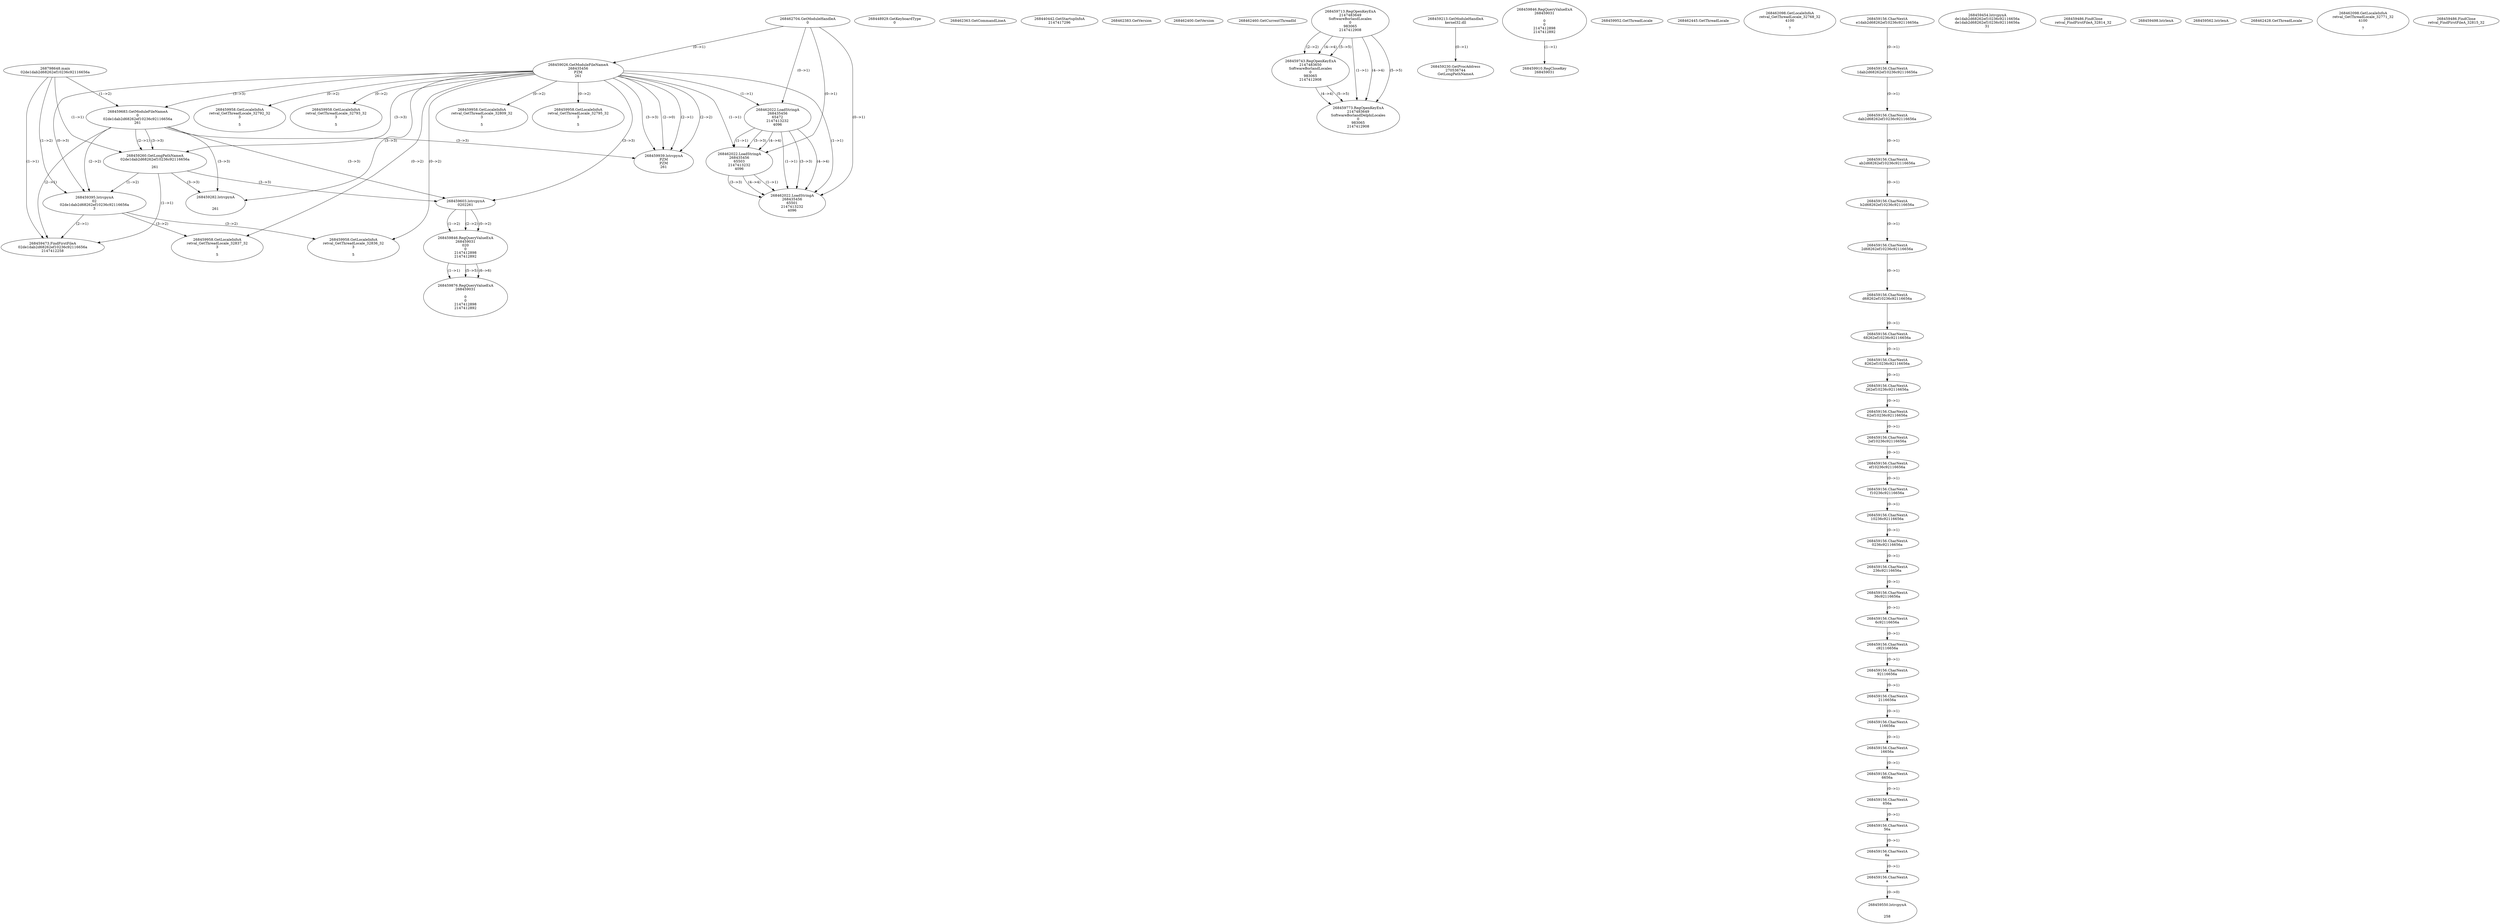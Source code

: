 // Global SCDG with merge call
digraph {
	0 [label="268798648.main
02de1dab2d68262ef10236c92116656a"]
	1 [label="268462704.GetModuleHandleA
0"]
	2 [label="268448929.GetKeyboardType
0"]
	3 [label="268462363.GetCommandLineA
"]
	4 [label="268440442.GetStartupInfoA
2147417296"]
	5 [label="268462383.GetVersion
"]
	6 [label="268462400.GetVersion
"]
	7 [label="268462460.GetCurrentThreadId
"]
	8 [label="268459026.GetModuleFileNameA
268435456
PZM
261"]
	1 -> 8 [label="(0-->1)"]
	9 [label="268459683.GetModuleFileNameA
0
02de1dab2d68262ef10236c92116656a
261"]
	0 -> 9 [label="(1-->2)"]
	8 -> 9 [label="(3-->3)"]
	10 [label="268459713.RegOpenKeyExA
2147483649
Software\Borland\Locales
0
983065
2147412908"]
	11 [label="268459743.RegOpenKeyExA
2147483650
Software\Borland\Locales
0
983065
2147412908"]
	10 -> 11 [label="(2-->2)"]
	10 -> 11 [label="(4-->4)"]
	10 -> 11 [label="(5-->5)"]
	12 [label="268459773.RegOpenKeyExA
2147483649
Software\Borland\Delphi\Locales
0
983065
2147412908"]
	10 -> 12 [label="(1-->1)"]
	10 -> 12 [label="(4-->4)"]
	11 -> 12 [label="(4-->4)"]
	10 -> 12 [label="(5-->5)"]
	11 -> 12 [label="(5-->5)"]
	13 [label="268459939.lstrcpynA
PZM
PZM
261"]
	8 -> 13 [label="(2-->1)"]
	8 -> 13 [label="(2-->2)"]
	8 -> 13 [label="(3-->3)"]
	9 -> 13 [label="(3-->3)"]
	8 -> 13 [label="(2-->0)"]
	14 [label="268459213.GetModuleHandleA
kernel32.dll"]
	15 [label="268459230.GetProcAddress
270536744
GetLongPathNameA"]
	14 -> 15 [label="(0-->1)"]
	16 [label="268459260.GetLongPathNameA
02de1dab2d68262ef10236c92116656a

261"]
	0 -> 16 [label="(1-->1)"]
	9 -> 16 [label="(2-->1)"]
	8 -> 16 [label="(3-->3)"]
	9 -> 16 [label="(3-->3)"]
	17 [label="268459282.lstrcpynA


261"]
	8 -> 17 [label="(3-->3)"]
	9 -> 17 [label="(3-->3)"]
	16 -> 17 [label="(3-->3)"]
	18 [label="268459846.RegQueryValueExA
268459031

0
0
2147412898
2147412892"]
	19 [label="268459910.RegCloseKey
268459031"]
	18 -> 19 [label="(1-->1)"]
	20 [label="268459952.GetThreadLocale
"]
	21 [label="268459958.GetLocaleInfoA
retval_GetThreadLocale_32792_32
3

5"]
	8 -> 21 [label="(0-->2)"]
	22 [label="268462022.LoadStringA
268435456
65472
2147413232
4096"]
	1 -> 22 [label="(0-->1)"]
	8 -> 22 [label="(1-->1)"]
	23 [label="268462022.LoadStringA
268435456
65503
2147413232
4096"]
	1 -> 23 [label="(0-->1)"]
	8 -> 23 [label="(1-->1)"]
	22 -> 23 [label="(1-->1)"]
	22 -> 23 [label="(3-->3)"]
	22 -> 23 [label="(4-->4)"]
	24 [label="268459958.GetLocaleInfoA
retval_GetThreadLocale_32793_32
3

5"]
	8 -> 24 [label="(0-->2)"]
	25 [label="268462445.GetThreadLocale
"]
	26 [label="268462098.GetLocaleInfoA
retval_GetThreadLocale_32768_32
4100

7"]
	27 [label="268459395.lstrcpynA
02
02de1dab2d68262ef10236c92116656a
3"]
	0 -> 27 [label="(1-->2)"]
	9 -> 27 [label="(2-->2)"]
	16 -> 27 [label="(1-->2)"]
	8 -> 27 [label="(0-->3)"]
	28 [label="268459156.CharNextA
e1dab2d68262ef10236c92116656a"]
	29 [label="268459156.CharNextA
1dab2d68262ef10236c92116656a"]
	28 -> 29 [label="(0-->1)"]
	30 [label="268459156.CharNextA
dab2d68262ef10236c92116656a"]
	29 -> 30 [label="(0-->1)"]
	31 [label="268459156.CharNextA
ab2d68262ef10236c92116656a"]
	30 -> 31 [label="(0-->1)"]
	32 [label="268459156.CharNextA
b2d68262ef10236c92116656a"]
	31 -> 32 [label="(0-->1)"]
	33 [label="268459156.CharNextA
2d68262ef10236c92116656a"]
	32 -> 33 [label="(0-->1)"]
	34 [label="268459156.CharNextA
d68262ef10236c92116656a"]
	33 -> 34 [label="(0-->1)"]
	35 [label="268459156.CharNextA
68262ef10236c92116656a"]
	34 -> 35 [label="(0-->1)"]
	36 [label="268459156.CharNextA
8262ef10236c92116656a"]
	35 -> 36 [label="(0-->1)"]
	37 [label="268459156.CharNextA
262ef10236c92116656a"]
	36 -> 37 [label="(0-->1)"]
	38 [label="268459156.CharNextA
62ef10236c92116656a"]
	37 -> 38 [label="(0-->1)"]
	39 [label="268459156.CharNextA
2ef10236c92116656a"]
	38 -> 39 [label="(0-->1)"]
	40 [label="268459156.CharNextA
ef10236c92116656a"]
	39 -> 40 [label="(0-->1)"]
	41 [label="268459156.CharNextA
f10236c92116656a"]
	40 -> 41 [label="(0-->1)"]
	42 [label="268459156.CharNextA
10236c92116656a"]
	41 -> 42 [label="(0-->1)"]
	43 [label="268459156.CharNextA
0236c92116656a"]
	42 -> 43 [label="(0-->1)"]
	44 [label="268459156.CharNextA
236c92116656a"]
	43 -> 44 [label="(0-->1)"]
	45 [label="268459156.CharNextA
36c92116656a"]
	44 -> 45 [label="(0-->1)"]
	46 [label="268459156.CharNextA
6c92116656a"]
	45 -> 46 [label="(0-->1)"]
	47 [label="268459156.CharNextA
c92116656a"]
	46 -> 47 [label="(0-->1)"]
	48 [label="268459156.CharNextA
92116656a"]
	47 -> 48 [label="(0-->1)"]
	49 [label="268459156.CharNextA
2116656a"]
	48 -> 49 [label="(0-->1)"]
	50 [label="268459156.CharNextA
116656a"]
	49 -> 50 [label="(0-->1)"]
	51 [label="268459156.CharNextA
16656a"]
	50 -> 51 [label="(0-->1)"]
	52 [label="268459156.CharNextA
6656a"]
	51 -> 52 [label="(0-->1)"]
	53 [label="268459156.CharNextA
656a"]
	52 -> 53 [label="(0-->1)"]
	54 [label="268459156.CharNextA
56a"]
	53 -> 54 [label="(0-->1)"]
	55 [label="268459156.CharNextA
6a"]
	54 -> 55 [label="(0-->1)"]
	56 [label="268459156.CharNextA
a"]
	55 -> 56 [label="(0-->1)"]
	57 [label="268459454.lstrcpynA
de1dab2d68262ef10236c92116656a
de1dab2d68262ef10236c92116656a
31"]
	58 [label="268459473.FindFirstFileA
02de1dab2d68262ef10236c92116656a
2147412258"]
	0 -> 58 [label="(1-->1)"]
	9 -> 58 [label="(2-->1)"]
	16 -> 58 [label="(1-->1)"]
	27 -> 58 [label="(2-->1)"]
	59 [label="268459486.FindClose
retval_FindFirstFileA_32814_32"]
	60 [label="268459498.lstrlenA
"]
	61 [label="268459550.lstrcpynA


258"]
	56 -> 61 [label="(0-->0)"]
	62 [label="268459562.lstrlenA
"]
	63 [label="268459603.lstrcpynA
02\
02\
261"]
	8 -> 63 [label="(3-->3)"]
	9 -> 63 [label="(3-->3)"]
	16 -> 63 [label="(3-->3)"]
	64 [label="268459846.RegQueryValueExA
268459031
02\
0
0
2147412898
2147412892"]
	63 -> 64 [label="(1-->2)"]
	63 -> 64 [label="(2-->2)"]
	63 -> 64 [label="(0-->2)"]
	65 [label="268459876.RegQueryValueExA
268459031

0
0
2147412898
2147412892"]
	64 -> 65 [label="(1-->1)"]
	64 -> 65 [label="(5-->5)"]
	64 -> 65 [label="(6-->6)"]
	66 [label="268459958.GetLocaleInfoA
retval_GetThreadLocale_32836_32
3

5"]
	8 -> 66 [label="(0-->2)"]
	27 -> 66 [label="(3-->2)"]
	67 [label="268462428.GetThreadLocale
"]
	68 [label="268462098.GetLocaleInfoA
retval_GetThreadLocale_32771_32
4100

7"]
	69 [label="268459486.FindClose
retval_FindFirstFileA_32815_32"]
	70 [label="268459958.GetLocaleInfoA
retval_GetThreadLocale_32837_32
3

5"]
	8 -> 70 [label="(0-->2)"]
	27 -> 70 [label="(3-->2)"]
	71 [label="268459958.GetLocaleInfoA
retval_GetThreadLocale_32809_32
3

5"]
	8 -> 71 [label="(0-->2)"]
	72 [label="268459958.GetLocaleInfoA
retval_GetThreadLocale_32795_32
3

5"]
	8 -> 72 [label="(0-->2)"]
	73 [label="268462022.LoadStringA
268435456
65501
2147413232
4096"]
	1 -> 73 [label="(0-->1)"]
	8 -> 73 [label="(1-->1)"]
	22 -> 73 [label="(1-->1)"]
	23 -> 73 [label="(1-->1)"]
	22 -> 73 [label="(3-->3)"]
	23 -> 73 [label="(3-->3)"]
	22 -> 73 [label="(4-->4)"]
	23 -> 73 [label="(4-->4)"]
}
